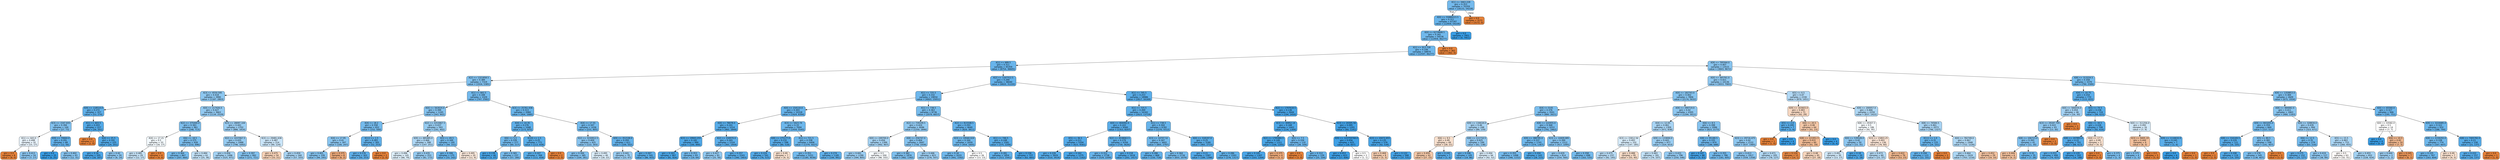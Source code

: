 digraph Tree {
node [shape=box, style="filled, rounded", color="black", fontname=helvetica] ;
edge [fontname=helvetica] ;
0 [label="X[1] <= 3463.228\ngini = 0.353\nsamples = 70359\nvalue = [16131, 54228]", fillcolor="#74baed"] ;
1 [label="X[0] <= 55880223.5\ngini = 0.311\nsamples = 67187\nvalue = [12959, 54228]", fillcolor="#68b4eb"] ;
0 -> 1 [labeldistance=2.5, labelangle=45, headlabel="True"] ;
2 [label="X[0] <= 6274848.5\ngini = 0.342\nsamples = 59236\nvalue = [12959, 46277]", fillcolor="#70b8ec"] ;
1 -> 2 ;
3 [label="X[1] <= 913.728\ngini = 0.336\nsamples = 58874\nvalue = [12597, 46277]", fillcolor="#6fb8ec"] ;
2 -> 3 ;
4 [label="X[1] <= 689.5\ngini = 0.311\nsamples = 45359\nvalue = [8754, 36605]", fillcolor="#68b4eb"] ;
3 -> 4 ;
5 [label="X[2] <= 1321858.5\ngini = 0.389\nsamples = 7319\nvalue = [1934, 5385]", fillcolor="#80c0ee"] ;
4 -> 5 ;
6 [label="X[3] <= 4550.595\ngini = 0.418\nsamples = 3990\nvalue = [1187, 2803]", fillcolor="#8dc7f0"] ;
5 -> 6 ;
7 [label="X[9] <= 118514.0\ngini = 0.272\nsamples = 327\nvalue = [53, 274]", fillcolor="#5fb0ea"] ;
6 -> 7 ;
8 [label="X[3] <= 1547.835\ngini = 0.394\nsamples = 100\nvalue = [27, 73]", fillcolor="#82c1ef"] ;
7 -> 8 ;
9 [label="X[1] <= 643.0\ngini = 0.498\nsamples = 32\nvalue = [15, 17]", fillcolor="#e8f3fc"] ;
8 -> 9 ;
10 [label="gini = 0.0\nsamples = 8\nvalue = [8, 0]", fillcolor="#e58139"] ;
9 -> 10 ;
11 [label="gini = 0.413\nsamples = 24\nvalue = [7, 17]", fillcolor="#8bc5f0"] ;
9 -> 11 ;
12 [label="X[9] <= 70664.0\ngini = 0.291\nsamples = 68\nvalue = [12, 56]", fillcolor="#63b2eb"] ;
8 -> 12 ;
13 [label="gini = 0.0\nsamples = 25\nvalue = [0, 25]", fillcolor="#399de5"] ;
12 -> 13 ;
14 [label="gini = 0.402\nsamples = 43\nvalue = [12, 31]", fillcolor="#86c3ef"] ;
12 -> 14 ;
15 [label="X[1] <= 603.5\ngini = 0.203\nsamples = 227\nvalue = [26, 201]", fillcolor="#53aae8"] ;
7 -> 15 ;
16 [label="gini = 0.0\nsamples = 2\nvalue = [2, 0]", fillcolor="#e58139"] ;
15 -> 16 ;
17 [label="X[4] <= 25.5\ngini = 0.191\nsamples = 225\nvalue = [24, 201]", fillcolor="#51a9e8"] ;
15 -> 17 ;
18 [label="gini = 0.16\nsamples = 205\nvalue = [18, 187]", fillcolor="#4ca6e8"] ;
17 -> 18 ;
19 [label="gini = 0.42\nsamples = 20\nvalue = [6, 14]", fillcolor="#8ec7f0"] ;
17 -> 19 ;
20 [label="X[0] <= 217426.0\ngini = 0.427\nsamples = 3663\nvalue = [1134, 2529]", fillcolor="#92c9f1"] ;
6 -> 20 ;
21 [label="X[2] <= 375440.0\ngini = 0.383\nsamples = 961\nvalue = [248, 713]", fillcolor="#7ebfee"] ;
20 -> 21 ;
22 [label="X[4] <= 17.15\ngini = 0.5\nsamples = 33\nvalue = [16, 17]", fillcolor="#f3f9fd"] ;
21 -> 22 ;
23 [label="gini = 0.485\nsamples = 29\nvalue = [12, 17]", fillcolor="#c5e2f7"] ;
22 -> 23 ;
24 [label="gini = 0.0\nsamples = 4\nvalue = [4, 0]", fillcolor="#e58139"] ;
22 -> 24 ;
25 [label="X[6] <= 18.5\ngini = 0.375\nsamples = 928\nvalue = [232, 696]", fillcolor="#7bbeee"] ;
21 -> 25 ;
26 [label="gini = 0.364\nsamples = 867\nvalue = [207, 660]", fillcolor="#77bced"] ;
25 -> 26 ;
27 [label="gini = 0.484\nsamples = 61\nvalue = [25, 36]", fillcolor="#c2e1f7"] ;
25 -> 27 ;
28 [label="X[3] <= 28097.104\ngini = 0.441\nsamples = 2702\nvalue = [886, 1816]", fillcolor="#9acdf2"] ;
20 -> 28 ;
29 [label="X[2] <= 1037067.5\ngini = 0.435\nsamples = 2488\nvalue = [796, 1692]", fillcolor="#96cbf1"] ;
28 -> 29 ;
30 [label="gini = 0.456\nsamples = 1496\nvalue = [525, 971]", fillcolor="#a4d2f3"] ;
29 -> 30 ;
31 [label="gini = 0.397\nsamples = 992\nvalue = [271, 721]", fillcolor="#83c2ef"] ;
29 -> 31 ;
32 [label="X[3] <= 29481.636\ngini = 0.487\nsamples = 214\nvalue = [90, 124]", fillcolor="#c9e4f8"] ;
28 -> 32 ;
33 [label="gini = 0.475\nsamples = 54\nvalue = [33, 21]", fillcolor="#f6d1b7"] ;
32 -> 33 ;
34 [label="gini = 0.459\nsamples = 160\nvalue = [57, 103]", fillcolor="#a7d3f3"] ;
32 -> 34 ;
35 [label="X[1] <= 662.5\ngini = 0.348\nsamples = 3329\nvalue = [747, 2582]", fillcolor="#72b9ed"] ;
5 -> 35 ;
36 [label="X[0] <= 563024.0\ngini = 0.399\nsamples = 1245\nvalue = [343, 902]", fillcolor="#84c2ef"] ;
35 -> 36 ;
37 [label="X[4] <= 18.2\ngini = 0.358\nsamples = 652\nvalue = [152, 500]", fillcolor="#75bbed"] ;
36 -> 37 ;
38 [label="X[4] <= 17.95\ngini = 0.41\nsamples = 347\nvalue = [100, 247]", fillcolor="#89c5f0"] ;
37 -> 38 ;
39 [label="gini = 0.401\nsamples = 339\nvalue = [94, 245]", fillcolor="#85c3ef"] ;
38 -> 39 ;
40 [label="gini = 0.375\nsamples = 8\nvalue = [6, 2]", fillcolor="#eeab7b"] ;
38 -> 40 ;
41 [label="X[11] <= 1.5\ngini = 0.283\nsamples = 305\nvalue = [52, 253]", fillcolor="#62b1ea"] ;
37 -> 41 ;
42 [label="gini = 0.276\nsamples = 303\nvalue = [50, 253]", fillcolor="#60b0ea"] ;
41 -> 42 ;
43 [label="gini = 0.0\nsamples = 2\nvalue = [2, 0]", fillcolor="#e58139"] ;
41 -> 43 ;
44 [label="X[2] <= 2253067.5\ngini = 0.437\nsamples = 593\nvalue = [191, 402]", fillcolor="#97ccf1"] ;
36 -> 44 ;
45 [label="X[9] <= 485485.0\ngini = 0.466\nsamples = 398\nvalue = [147, 251]", fillcolor="#add6f4"] ;
44 -> 45 ;
46 [label="gini = 0.496\nsamples = 145\nvalue = [66, 79]", fillcolor="#deeffb"] ;
45 -> 46 ;
47 [label="gini = 0.435\nsamples = 253\nvalue = [81, 172]", fillcolor="#96cbf1"] ;
45 -> 47 ;
48 [label="X[5] <= 49.5\ngini = 0.349\nsamples = 195\nvalue = [44, 151]", fillcolor="#73baed"] ;
44 -> 48 ;
49 [label="gini = 0.306\nsamples = 175\nvalue = [33, 142]", fillcolor="#67b4eb"] ;
48 -> 49 ;
50 [label="gini = 0.495\nsamples = 20\nvalue = [11, 9]", fillcolor="#fae8db"] ;
48 -> 50 ;
51 [label="X[3] <= 25761.436\ngini = 0.313\nsamples = 2084\nvalue = [404, 1680]", fillcolor="#69b5eb"] ;
35 -> 51 ;
52 [label="X[4] <= 14.35\ngini = 0.276\nsamples = 1048\nvalue = [173, 875]", fillcolor="#60b0ea"] ;
51 -> 52 ;
53 [label="X[6] <= 5.5\ngini = 0.339\nsamples = 277\nvalue = [60, 217]", fillcolor="#70b8ec"] ;
52 -> 53 ;
54 [label="gini = 0.139\nsamples = 40\nvalue = [3, 37]", fillcolor="#49a5e7"] ;
53 -> 54 ;
55 [label="gini = 0.365\nsamples = 237\nvalue = [57, 180]", fillcolor="#78bced"] ;
53 -> 55 ;
56 [label="X[10] <= 1.5\ngini = 0.25\nsamples = 771\nvalue = [113, 658]", fillcolor="#5baee9"] ;
52 -> 56 ;
57 [label="gini = 0.247\nsamples = 769\nvalue = [111, 658]", fillcolor="#5aaee9"] ;
56 -> 57 ;
58 [label="gini = 0.0\nsamples = 2\nvalue = [2, 0]", fillcolor="#e58139"] ;
56 -> 58 ;
59 [label="X[4] <= 17.55\ngini = 0.347\nsamples = 1036\nvalue = [231, 805]", fillcolor="#72b9ec"] ;
51 -> 59 ;
60 [label="X[2] <= 3150912.5\ngini = 0.409\nsamples = 425\nvalue = [122, 303]", fillcolor="#89c4ef"] ;
59 -> 60 ;
61 [label="gini = 0.394\nsamples = 385\nvalue = [104, 281]", fillcolor="#82c1ef"] ;
60 -> 61 ;
62 [label="gini = 0.495\nsamples = 40\nvalue = [18, 22]", fillcolor="#dbedfa"] ;
60 -> 62 ;
63 [label="X[9] <= 351538.0\ngini = 0.293\nsamples = 611\nvalue = [109, 502]", fillcolor="#64b2eb"] ;
59 -> 63 ;
64 [label="gini = 0.441\nsamples = 70\nvalue = [23, 47]", fillcolor="#9acdf2"] ;
63 -> 64 ;
65 [label="gini = 0.267\nsamples = 541\nvalue = [86, 455]", fillcolor="#5eb0ea"] ;
63 -> 65 ;
66 [label="X[2] <= 1167312.5\ngini = 0.294\nsamples = 38040\nvalue = [6820, 31220]", fillcolor="#64b2eb"] ;
4 -> 66 ;
67 [label="X[1] <= 725.5\ngini = 0.332\nsamples = 19054\nvalue = [4003, 15051]", fillcolor="#6eb7ec"] ;
66 -> 67 ;
68 [label="X[0] <= 154110.0\ngini = 0.303\nsamples = 10318\nvalue = [1924, 8394]", fillcolor="#66b3eb"] ;
67 -> 68 ;
69 [label="X[0] <= 78078.0\ngini = 0.241\nsamples = 3314\nvalue = [465, 2849]", fillcolor="#59ade9"] ;
68 -> 69 ;
70 [label="X[3] <= 19943.255\ngini = 0.182\nsamples = 990\nvalue = [100, 890]", fillcolor="#4fa8e8"] ;
69 -> 70 ;
71 [label="gini = 0.163\nsamples = 907\nvalue = [81, 826]", fillcolor="#4ca7e8"] ;
70 -> 71 ;
72 [label="gini = 0.353\nsamples = 83\nvalue = [19, 64]", fillcolor="#74baed"] ;
70 -> 72 ;
73 [label="X[2] <= 334970.0\ngini = 0.265\nsamples = 2324\nvalue = [365, 1959]", fillcolor="#5eafea"] ;
69 -> 73 ;
74 [label="gini = 0.427\nsamples = 81\nvalue = [25, 56]", fillcolor="#91c9f1"] ;
73 -> 74 ;
75 [label="gini = 0.257\nsamples = 2243\nvalue = [340, 1903]", fillcolor="#5cafea"] ;
73 -> 75 ;
76 [label="X[3] <= 5423.74\ngini = 0.33\nsamples = 7004\nvalue = [1459, 5545]", fillcolor="#6db7ec"] ;
68 -> 76 ;
77 [label="X[8] <= 275177.0\ngini = 0.232\nsamples = 598\nvalue = [80, 518]", fillcolor="#58ace9"] ;
76 -> 77 ;
78 [label="gini = 0.224\nsamples = 591\nvalue = [76, 515]", fillcolor="#56abe9"] ;
77 -> 78 ;
79 [label="gini = 0.49\nsamples = 7\nvalue = [4, 3]", fillcolor="#f8e0ce"] ;
77 -> 79 ;
80 [label="X[1] <= 721.5\ngini = 0.338\nsamples = 6406\nvalue = [1379, 5027]", fillcolor="#6fb8ec"] ;
76 -> 80 ;
81 [label="gini = 0.351\nsamples = 5221\nvalue = [1185, 4036]", fillcolor="#73baed"] ;
80 -> 81 ;
82 [label="gini = 0.274\nsamples = 1185\nvalue = [194, 991]", fillcolor="#60b0ea"] ;
80 -> 82 ;
83 [label="X[1] <= 738.5\ngini = 0.363\nsamples = 8736\nvalue = [2079, 6657]", fillcolor="#77bced"] ;
67 -> 83 ;
84 [label="X[2] <= 739109.5\ngini = 0.424\nsamples = 4096\nvalue = [1250, 2846]", fillcolor="#90c8f0"] ;
83 -> 84 ;
85 [label="X[0] <= 249700.0\ngini = 0.456\nsamples = 1399\nvalue = [492, 907]", fillcolor="#a4d2f3"] ;
84 -> 85 ;
86 [label="gini = 0.441\nsamples = 1199\nvalue = [394, 805]", fillcolor="#9acdf2"] ;
85 -> 86 ;
87 [label="gini = 0.5\nsamples = 200\nvalue = [98, 102]", fillcolor="#f7fbfe"] ;
85 -> 87 ;
88 [label="X[8] <= 256747.0\ngini = 0.404\nsamples = 2697\nvalue = [758, 1939]", fillcolor="#86c3ef"] ;
84 -> 88 ;
89 [label="gini = 0.382\nsamples = 1874\nvalue = [482, 1392]", fillcolor="#7ebfee"] ;
88 -> 89 ;
90 [label="gini = 0.446\nsamples = 823\nvalue = [276, 547]", fillcolor="#9dcef2"] ;
88 -> 90 ;
91 [label="X[2] <= 815508.5\ngini = 0.293\nsamples = 4640\nvalue = [829, 3811]", fillcolor="#64b2eb"] ;
83 -> 91 ;
92 [label="X[3] <= 19560.024\ngini = 0.344\nsamples = 2059\nvalue = [454, 1605]", fillcolor="#71b9ec"] ;
91 -> 92 ;
93 [label="gini = 0.34\nsamples = 2033\nvalue = [441, 1592]", fillcolor="#70b8ec"] ;
92 -> 93 ;
94 [label="gini = 0.5\nsamples = 26\nvalue = [13, 13]", fillcolor="#ffffff"] ;
92 -> 94 ;
95 [label="X[1] <= 746.5\ngini = 0.248\nsamples = 2581\nvalue = [375, 2206]", fillcolor="#5baee9"] ;
91 -> 95 ;
96 [label="gini = 0.281\nsamples = 1854\nvalue = [313, 1541]", fillcolor="#61b1ea"] ;
95 -> 96 ;
97 [label="gini = 0.156\nsamples = 727\nvalue = [62, 665]", fillcolor="#4ba6e7"] ;
95 -> 97 ;
98 [label="X[1] <= 745.5\ngini = 0.253\nsamples = 18986\nvalue = [2817, 16169]", fillcolor="#5baeea"] ;
66 -> 98 ;
99 [label="X[1] <= 725.5\ngini = 0.269\nsamples = 16342\nvalue = [2623, 13719]", fillcolor="#5fb0ea"] ;
98 -> 99 ;
100 [label="X[0] <= 404492.0\ngini = 0.243\nsamples = 9560\nvalue = [1353, 8207]", fillcolor="#5aade9"] ;
99 -> 100 ;
101 [label="X[5] <= 36.5\ngini = 0.211\nsamples = 5204\nvalue = [623, 4581]", fillcolor="#54aae9"] ;
100 -> 101 ;
102 [label="gini = 0.226\nsamples = 3929\nvalue = [510, 3419]", fillcolor="#57ace9"] ;
101 -> 102 ;
103 [label="gini = 0.162\nsamples = 1275\nvalue = [113, 1162]", fillcolor="#4ca7e8"] ;
101 -> 103 ;
104 [label="X[2] <= 2038063.5\ngini = 0.279\nsamples = 4356\nvalue = [730, 3626]", fillcolor="#61b1ea"] ;
100 -> 104 ;
105 [label="gini = 0.312\nsamples = 2738\nvalue = [529, 2209]", fillcolor="#68b4eb"] ;
104 -> 105 ;
106 [label="gini = 0.218\nsamples = 1618\nvalue = [201, 1417]", fillcolor="#55abe9"] ;
104 -> 106 ;
107 [label="X[1] <= 738.5\ngini = 0.304\nsamples = 6782\nvalue = [1270, 5512]", fillcolor="#67b4eb"] ;
99 -> 107 ;
108 [label="X[3] <= 14707.52\ngini = 0.347\nsamples = 3602\nvalue = [805, 2797]", fillcolor="#72b9ec"] ;
107 -> 108 ;
109 [label="gini = 0.286\nsamples = 868\nvalue = [150, 718]", fillcolor="#62b1ea"] ;
108 -> 109 ;
110 [label="gini = 0.364\nsamples = 2734\nvalue = [655, 2079]", fillcolor="#77bced"] ;
108 -> 110 ;
111 [label="X[0] <= 318197.0\ngini = 0.25\nsamples = 3180\nvalue = [465, 2715]", fillcolor="#5baee9"] ;
107 -> 111 ;
112 [label="gini = 0.21\nsamples = 1587\nvalue = [189, 1398]", fillcolor="#54aae9"] ;
111 -> 112 ;
113 [label="gini = 0.286\nsamples = 1593\nvalue = [276, 1317]", fillcolor="#62b2ea"] ;
111 -> 113 ;
114 [label="X[2] <= 1797618.5\ngini = 0.136\nsamples = 2644\nvalue = [194, 2450]", fillcolor="#49a5e7"] ;
98 -> 114 ;
115 [label="X[3] <= 30952.14\ngini = 0.168\nsamples = 1443\nvalue = [134, 1309]", fillcolor="#4da7e8"] ;
114 -> 115 ;
116 [label="X[2] <= 1795984.5\ngini = 0.149\nsamples = 1311\nvalue = [106, 1205]", fillcolor="#4aa6e7"] ;
115 -> 116 ;
117 [label="gini = 0.145\nsamples = 1307\nvalue = [103, 1204]", fillcolor="#4aa5e7"] ;
116 -> 117 ;
118 [label="gini = 0.375\nsamples = 4\nvalue = [3, 1]", fillcolor="#eeab7b"] ;
116 -> 118 ;
119 [label="X[5] <= 7.5\ngini = 0.334\nsamples = 132\nvalue = [28, 104]", fillcolor="#6eb7ec"] ;
115 -> 119 ;
120 [label="gini = 0.0\nsamples = 3\nvalue = [3, 0]", fillcolor="#e58139"] ;
119 -> 120 ;
121 [label="gini = 0.312\nsamples = 129\nvalue = [25, 104]", fillcolor="#69b5eb"] ;
119 -> 121 ;
122 [label="X[3] <= 24305.56\ngini = 0.095\nsamples = 1201\nvalue = [60, 1141]", fillcolor="#43a2e6"] ;
114 -> 122 ;
123 [label="X[9] <= 123759768.0\ngini = 0.056\nsamples = 625\nvalue = [18, 607]", fillcolor="#3fa0e6"] ;
122 -> 123 ;
124 [label="gini = 0.053\nsamples = 623\nvalue = [17, 606]", fillcolor="#3fa0e6"] ;
123 -> 124 ;
125 [label="gini = 0.5\nsamples = 2\nvalue = [1, 1]", fillcolor="#ffffff"] ;
123 -> 125 ;
126 [label="X[3] <= 24472.855\ngini = 0.135\nsamples = 576\nvalue = [42, 534]", fillcolor="#49a5e7"] ;
122 -> 126 ;
127 [label="gini = 0.469\nsamples = 8\nvalue = [5, 3]", fillcolor="#f5cdb0"] ;
126 -> 127 ;
128 [label="gini = 0.122\nsamples = 568\nvalue = [37, 531]", fillcolor="#47a4e7"] ;
126 -> 128 ;
129 [label="X[9] <= 795564.0\ngini = 0.407\nsamples = 13515\nvalue = [3843, 9672]", fillcolor="#88c4ef"] ;
3 -> 129 ;
130 [label="X[0] <= 365761.0\ngini = 0.421\nsamples = 10136\nvalue = [3053, 7083]", fillcolor="#8ec7f0"] ;
129 -> 130 ;
131 [label="X[0] <= 182743.0\ngini = 0.402\nsamples = 7806\nvalue = [2174, 5632]", fillcolor="#85c3ef"] ;
130 -> 131 ;
132 [label="X[4] <= 8.65\ngini = 0.376\nsamples = 3501\nvalue = [880, 2621]", fillcolor="#7bbeee"] ;
131 -> 132 ;
133 [label="X[9] <= 134618.0\ngini = 0.46\nsamples = 248\nvalue = [89, 159]", fillcolor="#a8d4f4"] ;
132 -> 133 ;
134 [label="X[6] <= 9.5\ngini = 0.49\nsamples = 49\nvalue = [28, 21]", fillcolor="#f8e0ce"] ;
133 -> 134 ;
135 [label="gini = 0.459\nsamples = 42\nvalue = [27, 15]", fillcolor="#f3c7a7"] ;
134 -> 135 ;
136 [label="gini = 0.245\nsamples = 7\nvalue = [1, 6]", fillcolor="#5aade9"] ;
134 -> 136 ;
137 [label="X[8] <= 111710.5\ngini = 0.425\nsamples = 199\nvalue = [61, 138]", fillcolor="#91c8f0"] ;
133 -> 137 ;
138 [label="gini = 0.296\nsamples = 105\nvalue = [19, 86]", fillcolor="#65b3eb"] ;
137 -> 138 ;
139 [label="gini = 0.494\nsamples = 94\nvalue = [42, 52]", fillcolor="#d9ecfa"] ;
137 -> 139 ;
140 [label="X[8] <= 122455.0\ngini = 0.368\nsamples = 3253\nvalue = [791, 2462]", fillcolor="#79bced"] ;
132 -> 140 ;
141 [label="X[9] <= 388795.0\ngini = 0.337\nsamples = 1741\nvalue = [374, 1367]", fillcolor="#6fb8ec"] ;
140 -> 141 ;
142 [label="gini = 0.355\nsamples = 1498\nvalue = [346, 1152]", fillcolor="#74baed"] ;
141 -> 142 ;
143 [label="gini = 0.204\nsamples = 243\nvalue = [28, 215]", fillcolor="#53aae8"] ;
141 -> 143 ;
144 [label="X[3] <= 14409.885\ngini = 0.399\nsamples = 1512\nvalue = [417, 1095]", fillcolor="#84c2ef"] ;
140 -> 144 ;
145 [label="gini = 0.429\nsamples = 814\nvalue = [254, 560]", fillcolor="#93c9f1"] ;
144 -> 145 ;
146 [label="gini = 0.358\nsamples = 698\nvalue = [163, 535]", fillcolor="#75bbed"] ;
144 -> 146 ;
147 [label="X[9] <= 290719.0\ngini = 0.42\nsamples = 4305\nvalue = [1294, 3011]", fillcolor="#8ec7f0"] ;
131 -> 147 ;
148 [label="X[4] <= 12.05\ngini = 0.461\nsamples = 1309\nvalue = [471, 838]", fillcolor="#a8d4f4"] ;
147 -> 148 ;
149 [label="X[3] <= 15812.56\ngini = 0.493\nsamples = 332\nvalue = [147, 185]", fillcolor="#d6ebfa"] ;
148 -> 149 ;
150 [label="gini = 0.475\nsamples = 237\nvalue = [92, 145]", fillcolor="#b7dbf5"] ;
149 -> 150 ;
151 [label="gini = 0.488\nsamples = 95\nvalue = [55, 40]", fillcolor="#f8ddc9"] ;
149 -> 151 ;
152 [label="X[9] <= 133694.0\ngini = 0.443\nsamples = 977\nvalue = [324, 653]", fillcolor="#9bcef2"] ;
148 -> 152 ;
153 [label="gini = 0.483\nsamples = 181\nvalue = [74, 107]", fillcolor="#c2e1f7"] ;
152 -> 153 ;
154 [label="gini = 0.431\nsamples = 796\nvalue = [250, 546]", fillcolor="#94caf1"] ;
152 -> 154 ;
155 [label="X[6] <= 8.5\ngini = 0.398\nsamples = 2996\nvalue = [823, 2173]", fillcolor="#84c2ef"] ;
147 -> 155 ;
156 [label="X[8] <= 95180.5\ngini = 0.335\nsamples = 874\nvalue = [186, 688]", fillcolor="#6fb7ec"] ;
155 -> 156 ;
157 [label="gini = 0.107\nsamples = 88\nvalue = [5, 83]", fillcolor="#45a3e7"] ;
156 -> 157 ;
158 [label="gini = 0.355\nsamples = 786\nvalue = [181, 605]", fillcolor="#74baed"] ;
156 -> 158 ;
159 [label="X[3] <= 29716.475\ngini = 0.42\nsamples = 2122\nvalue = [637, 1485]", fillcolor="#8ec7f0"] ;
155 -> 159 ;
160 [label="gini = 0.413\nsamples = 1917\nvalue = [559, 1358]", fillcolor="#8bc5f0"] ;
159 -> 160 ;
161 [label="gini = 0.471\nsamples = 205\nvalue = [78, 127]", fillcolor="#b3d9f5"] ;
159 -> 161 ;
162 [label="X[5] <= 6.5\ngini = 0.47\nsamples = 2330\nvalue = [879, 1451]", fillcolor="#b1d8f5"] ;
130 -> 162 ;
163 [label="X[9] <= 163603.0\ngini = 0.483\nsamples = 71\nvalue = [42, 29]", fillcolor="#f7d8c2"] ;
162 -> 163 ;
164 [label="X[5] <= 2.0\ngini = 0.245\nsamples = 7\nvalue = [1, 6]", fillcolor="#5aade9"] ;
163 -> 164 ;
165 [label="gini = 0.0\nsamples = 1\nvalue = [1, 0]", fillcolor="#e58139"] ;
164 -> 165 ;
166 [label="gini = 0.0\nsamples = 6\nvalue = [0, 6]", fillcolor="#399de5"] ;
164 -> 166 ;
167 [label="X[6] <= 20.5\ngini = 0.46\nsamples = 64\nvalue = [41, 23]", fillcolor="#f4c8a8"] ;
163 -> 167 ;
168 [label="X[8] <= 121951.5\ngini = 0.433\nsamples = 60\nvalue = [41, 19]", fillcolor="#f1bb95"] ;
167 -> 168 ;
169 [label="gini = 0.124\nsamples = 15\nvalue = [14, 1]", fillcolor="#e78a47"] ;
168 -> 169 ;
170 [label="gini = 0.48\nsamples = 45\nvalue = [27, 18]", fillcolor="#f6d5bd"] ;
168 -> 170 ;
171 [label="gini = 0.0\nsamples = 4\nvalue = [0, 4]", fillcolor="#399de5"] ;
167 -> 171 ;
172 [label="X[9] <= 200057.0\ngini = 0.466\nsamples = 2259\nvalue = [837, 1422]", fillcolor="#aed7f4"] ;
162 -> 172 ;
173 [label="X[8] <= 29307.5\ngini = 0.5\nsamples = 186\nvalue = [91, 95]", fillcolor="#f7fbfe"] ;
172 -> 173 ;
174 [label="X[0] <= 539528.0\ngini = 0.42\nsamples = 50\nvalue = [15, 35]", fillcolor="#8ec7f0"] ;
173 -> 174 ;
175 [label="gini = 0.491\nsamples = 30\nvalue = [13, 17]", fillcolor="#d0e8f9"] ;
174 -> 175 ;
176 [label="gini = 0.18\nsamples = 20\nvalue = [2, 18]", fillcolor="#4fa8e8"] ;
174 -> 176 ;
177 [label="X[3] <= 15803.25\ngini = 0.493\nsamples = 136\nvalue = [76, 60]", fillcolor="#fae4d5"] ;
173 -> 177 ;
178 [label="gini = 0.473\nsamples = 60\nvalue = [23, 37]", fillcolor="#b4daf5"] ;
177 -> 178 ;
179 [label="gini = 0.422\nsamples = 76\nvalue = [53, 23]", fillcolor="#f0b88f"] ;
177 -> 179 ;
180 [label="X[8] <= 74584.5\ngini = 0.461\nsamples = 2073\nvalue = [746, 1327]", fillcolor="#a8d4f4"] ;
172 -> 180 ;
181 [label="X[11] <= 1.0\ngini = 0.31\nsamples = 125\nvalue = [24, 101]", fillcolor="#68b4eb"] ;
180 -> 181 ;
182 [label="gini = 0.294\nsamples = 123\nvalue = [22, 101]", fillcolor="#64b2eb"] ;
181 -> 182 ;
183 [label="gini = 0.0\nsamples = 2\nvalue = [2, 0]", fillcolor="#e58139"] ;
181 -> 183 ;
184 [label="X[0] <= 782749.0\ngini = 0.467\nsamples = 1948\nvalue = [722, 1226]", fillcolor="#aed7f4"] ;
180 -> 184 ;
185 [label="gini = 0.464\nsamples = 1919\nvalue = [703, 1216]", fillcolor="#abd6f4"] ;
184 -> 185 ;
186 [label="gini = 0.452\nsamples = 29\nvalue = [19, 10]", fillcolor="#f3c3a1"] ;
184 -> 186 ;
187 [label="X[8] <= 313224.5\ngini = 0.358\nsamples = 3379\nvalue = [790, 2589]", fillcolor="#75bbed"] ;
129 -> 187 ;
188 [label="X[4] <= 10.75\ngini = 0.254\nsamples = 770\nvalue = [115, 655]", fillcolor="#5caeea"] ;
187 -> 188 ;
189 [label="X[0] <= 566434.0\ngini = 0.454\nsamples = 46\nvalue = [16, 30]", fillcolor="#a3d1f3"] ;
188 -> 189 ;
190 [label="X[3] <= 29187.705\ngini = 0.422\nsamples = 43\nvalue = [13, 30]", fillcolor="#8fc7f0"] ;
189 -> 190 ;
191 [label="X[8] <= 106723.0\ngini = 0.393\nsamples = 41\nvalue = [11, 30]", fillcolor="#82c1ef"] ;
190 -> 191 ;
192 [label="gini = 0.444\nsamples = 6\nvalue = [4, 2]", fillcolor="#f2c09c"] ;
191 -> 192 ;
193 [label="gini = 0.32\nsamples = 35\nvalue = [7, 28]", fillcolor="#6ab6ec"] ;
191 -> 193 ;
194 [label="gini = 0.0\nsamples = 2\nvalue = [2, 0]", fillcolor="#e58139"] ;
190 -> 194 ;
195 [label="gini = 0.0\nsamples = 3\nvalue = [3, 0]", fillcolor="#e58139"] ;
189 -> 195 ;
196 [label="X[5] <= 74.5\ngini = 0.236\nsamples = 724\nvalue = [99, 625]", fillcolor="#58ade9"] ;
188 -> 196 ;
197 [label="X[6] <= 34.5\ngini = 0.226\nsamples = 708\nvalue = [92, 616]", fillcolor="#57ace9"] ;
196 -> 197 ;
198 [label="X[8] <= 247893.0\ngini = 0.22\nsamples = 701\nvalue = [88, 613]", fillcolor="#55abe9"] ;
197 -> 198 ;
199 [label="gini = 0.253\nsamples = 499\nvalue = [74, 425]", fillcolor="#5baeea"] ;
198 -> 199 ;
200 [label="gini = 0.129\nsamples = 202\nvalue = [14, 188]", fillcolor="#48a4e7"] ;
198 -> 200 ;
201 [label="X[4] <= 17.7\ngini = 0.49\nsamples = 7\nvalue = [4, 3]", fillcolor="#f8e0ce"] ;
197 -> 201 ;
202 [label="gini = 0.0\nsamples = 3\nvalue = [3, 0]", fillcolor="#e58139"] ;
201 -> 202 ;
203 [label="gini = 0.375\nsamples = 4\nvalue = [1, 3]", fillcolor="#7bbeee"] ;
201 -> 203 ;
204 [label="X[0] <= 311256.0\ngini = 0.492\nsamples = 16\nvalue = [7, 9]", fillcolor="#d3e9f9"] ;
196 -> 204 ;
205 [label="X[3] <= 9405.19\ngini = 0.444\nsamples = 9\nvalue = [6, 3]", fillcolor="#f2c09c"] ;
204 -> 205 ;
206 [label="gini = 0.375\nsamples = 4\nvalue = [1, 3]", fillcolor="#7bbeee"] ;
205 -> 206 ;
207 [label="gini = 0.0\nsamples = 5\nvalue = [5, 0]", fillcolor="#e58139"] ;
205 -> 207 ;
208 [label="X[9] <= 1116632.0\ngini = 0.245\nsamples = 7\nvalue = [1, 6]", fillcolor="#5aade9"] ;
204 -> 208 ;
209 [label="gini = 0.0\nsamples = 6\nvalue = [0, 6]", fillcolor="#399de5"] ;
208 -> 209 ;
210 [label="gini = 0.0\nsamples = 1\nvalue = [1, 0]", fillcolor="#e58139"] ;
208 -> 210 ;
211 [label="X[9] <= 1359853.0\ngini = 0.384\nsamples = 2609\nvalue = [675, 1934]", fillcolor="#7ebfee"] ;
187 -> 211 ;
212 [label="X[8] <= 484082.0\ngini = 0.411\nsamples = 1663\nvalue = [480, 1183]", fillcolor="#89c5f0"] ;
211 -> 212 ;
213 [label="X[9] <= 843205.0\ngini = 0.359\nsamples = 669\nvalue = [157, 512]", fillcolor="#76bbed"] ;
212 -> 213 ;
214 [label="X[8] <= 316169.5\ngini = 0.229\nsamples = 121\nvalue = [16, 105]", fillcolor="#57ace9"] ;
213 -> 214 ;
215 [label="gini = 0.0\nsamples = 2\nvalue = [2, 0]", fillcolor="#e58139"] ;
214 -> 215 ;
216 [label="gini = 0.208\nsamples = 119\nvalue = [14, 105]", fillcolor="#53aae8"] ;
214 -> 216 ;
217 [label="X[5] <= 80.5\ngini = 0.382\nsamples = 548\nvalue = [141, 407]", fillcolor="#7ebfee"] ;
213 -> 217 ;
218 [label="gini = 0.378\nsamples = 545\nvalue = [138, 407]", fillcolor="#7cbeee"] ;
217 -> 218 ;
219 [label="gini = 0.0\nsamples = 3\nvalue = [3, 0]", fillcolor="#e58139"] ;
217 -> 219 ;
220 [label="X[0] <= 328834.0\ngini = 0.439\nsamples = 994\nvalue = [323, 671]", fillcolor="#98ccf2"] ;
212 -> 220 ;
221 [label="X[6] <= 12.5\ngini = 0.35\nsamples = 279\nvalue = [63, 216]", fillcolor="#73baed"] ;
220 -> 221 ;
222 [label="gini = 0.275\nsamples = 152\nvalue = [25, 127]", fillcolor="#60b0ea"] ;
221 -> 222 ;
223 [label="gini = 0.419\nsamples = 127\nvalue = [38, 89]", fillcolor="#8ec7f0"] ;
221 -> 223 ;
224 [label="X[5] <= 15.5\ngini = 0.463\nsamples = 715\nvalue = [260, 455]", fillcolor="#aad5f4"] ;
220 -> 224 ;
225 [label="gini = 0.5\nsamples = 63\nvalue = [32, 31]", fillcolor="#fefbf9"] ;
224 -> 225 ;
226 [label="gini = 0.455\nsamples = 652\nvalue = [228, 424]", fillcolor="#a3d2f3"] ;
224 -> 226 ;
227 [label="X[0] <= 65560.0\ngini = 0.327\nsamples = 946\nvalue = [195, 751]", fillcolor="#6cb6ec"] ;
211 -> 227 ;
228 [label="X[0] <= 43582.0\ngini = 0.5\nsamples = 14\nvalue = [7, 7]", fillcolor="#ffffff"] ;
227 -> 228 ;
229 [label="gini = 0.0\nsamples = 4\nvalue = [0, 4]", fillcolor="#399de5"] ;
228 -> 229 ;
230 [label="X[6] <= 10.5\ngini = 0.42\nsamples = 10\nvalue = [7, 3]", fillcolor="#f0b78e"] ;
228 -> 230 ;
231 [label="gini = 0.444\nsamples = 3\nvalue = [1, 2]", fillcolor="#9ccef2"] ;
230 -> 231 ;
232 [label="gini = 0.245\nsamples = 7\nvalue = [6, 1]", fillcolor="#e9965a"] ;
230 -> 232 ;
233 [label="X[9] <= 3224485.0\ngini = 0.322\nsamples = 932\nvalue = [188, 744]", fillcolor="#6bb6ec"] ;
227 -> 233 ;
234 [label="X[8] <= 2159293.0\ngini = 0.338\nsamples = 774\nvalue = [167, 607]", fillcolor="#6fb8ec"] ;
233 -> 234 ;
235 [label="gini = 0.335\nsamples = 767\nvalue = [163, 604]", fillcolor="#6eb7ec"] ;
234 -> 235 ;
236 [label="gini = 0.49\nsamples = 7\nvalue = [4, 3]", fillcolor="#f8e0ce"] ;
234 -> 236 ;
237 [label="X[8] <= 7405782.0\ngini = 0.23\nsamples = 158\nvalue = [21, 137]", fillcolor="#57ace9"] ;
233 -> 237 ;
238 [label="gini = 0.222\nsamples = 157\nvalue = [20, 137]", fillcolor="#56abe9"] ;
237 -> 238 ;
239 [label="gini = 0.0\nsamples = 1\nvalue = [1, 0]", fillcolor="#e58139"] ;
237 -> 239 ;
240 [label="gini = 0.0\nsamples = 362\nvalue = [362, 0]", fillcolor="#e58139"] ;
2 -> 240 ;
241 [label="gini = 0.0\nsamples = 7951\nvalue = [0, 7951]", fillcolor="#399de5"] ;
1 -> 241 ;
242 [label="gini = 0.0\nsamples = 3172\nvalue = [3172, 0]", fillcolor="#e58139"] ;
0 -> 242 [labeldistance=2.5, labelangle=-45, headlabel="False"] ;
}